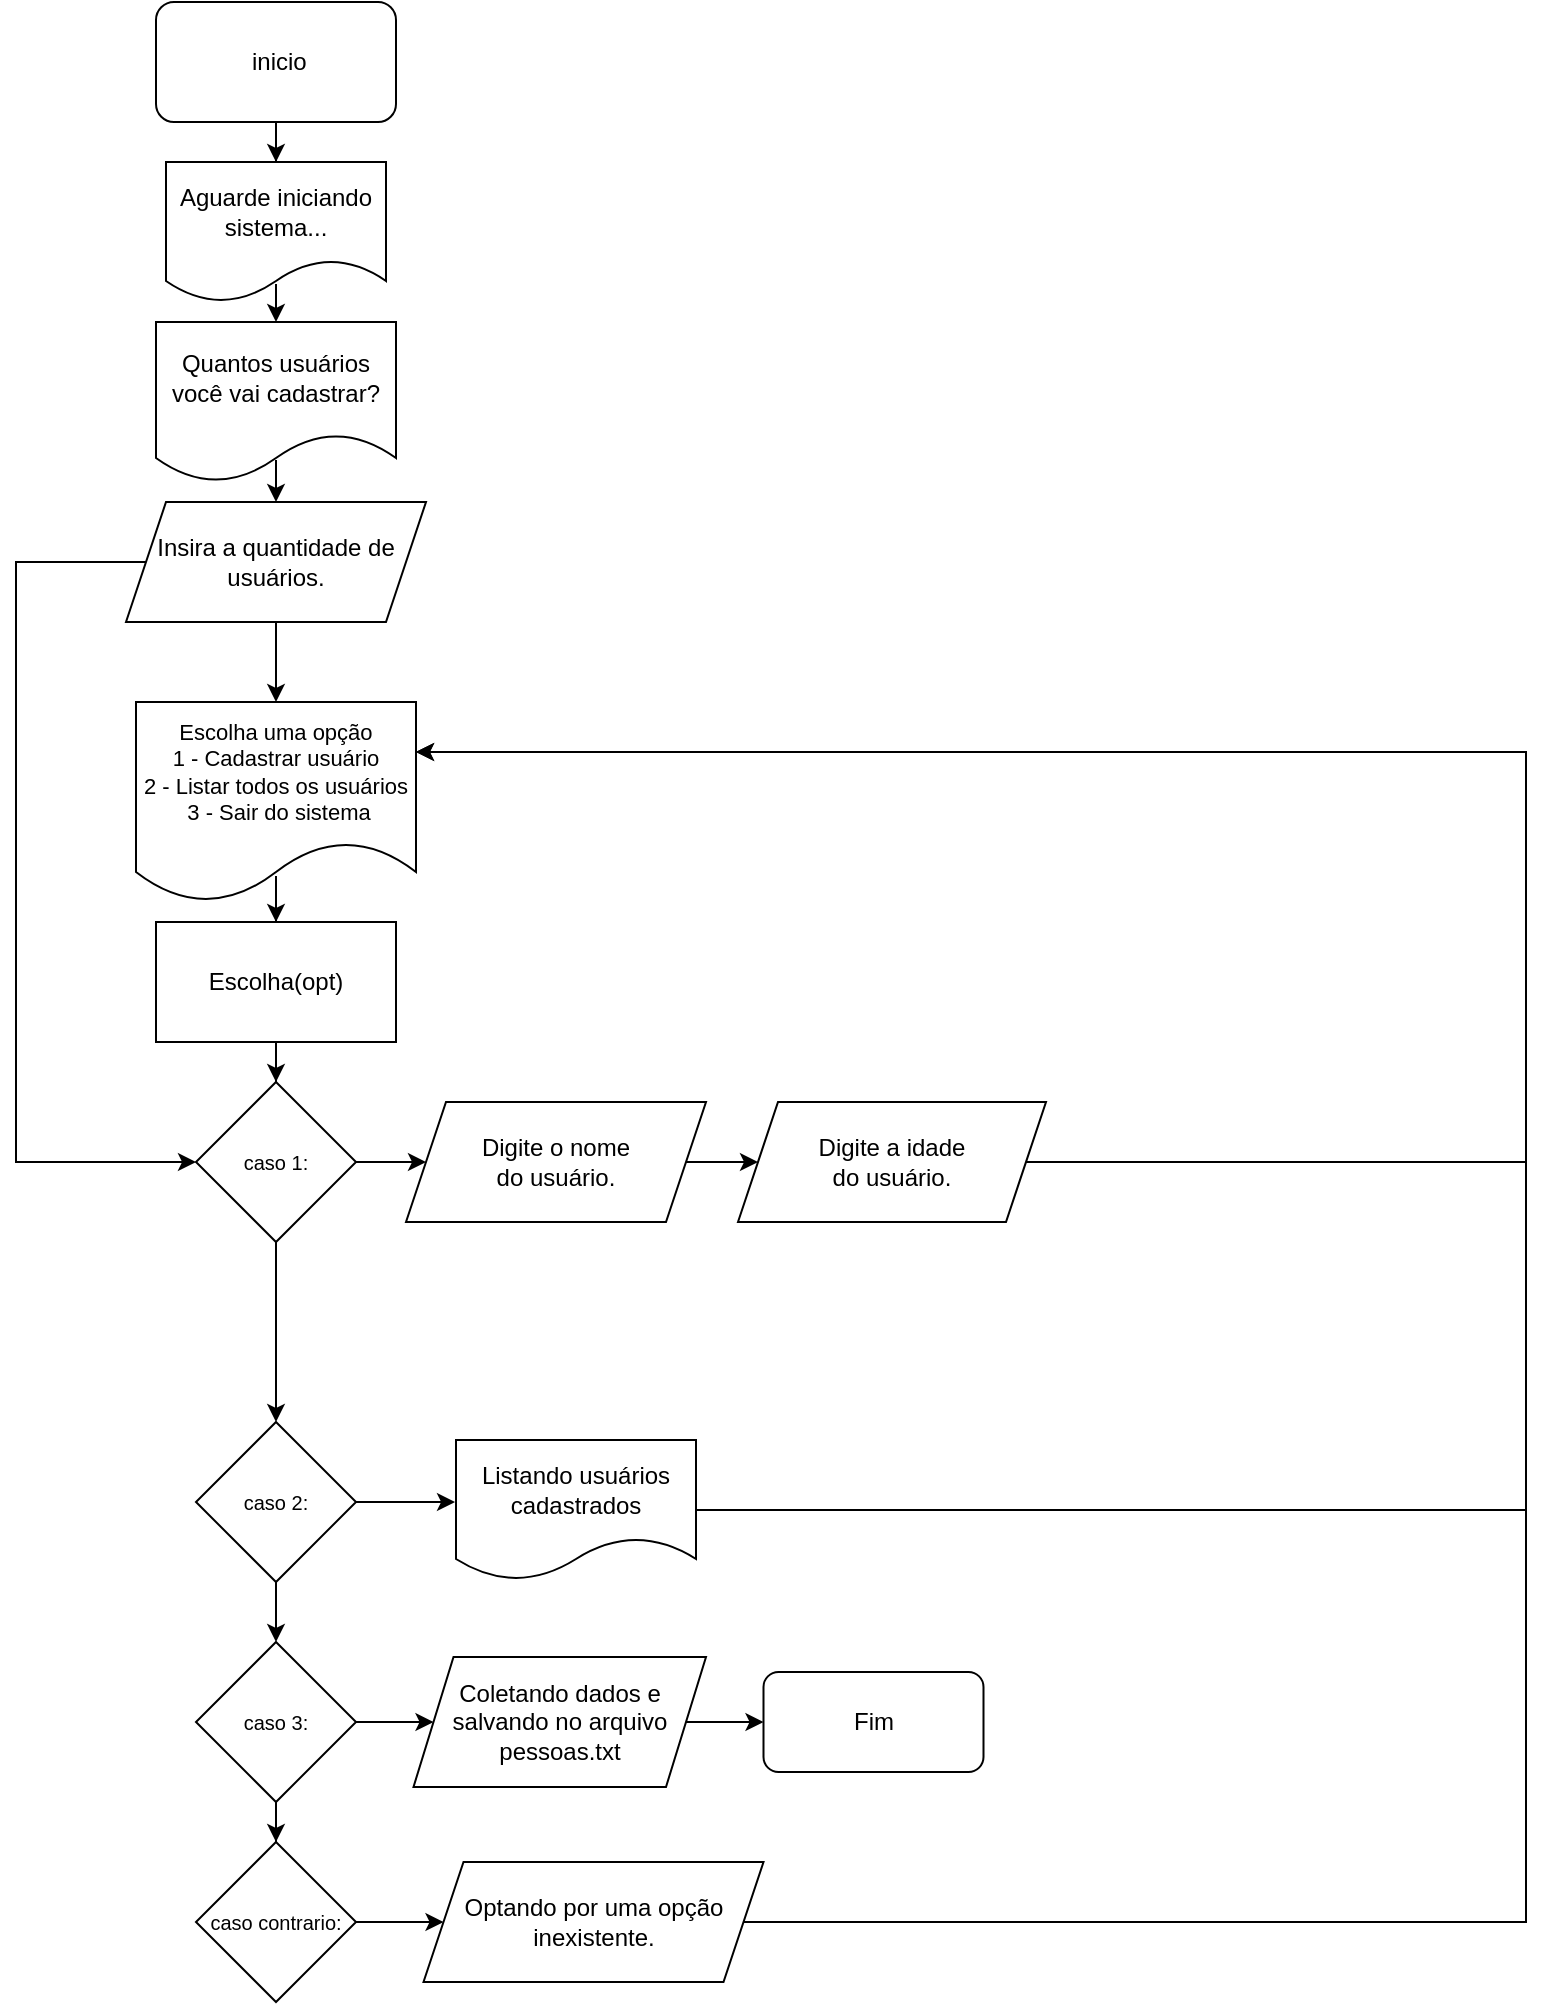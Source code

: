 <mxfile version="20.0.0" type="device"><diagram id="xAZqlchbeGkuY3kcdyr8" name="Page-1"><mxGraphModel dx="942" dy="535" grid="1" gridSize="10" guides="1" tooltips="1" connect="1" arrows="1" fold="1" page="1" pageScale="1" pageWidth="827" pageHeight="1169" math="0" shadow="0"><root><mxCell id="0"/><mxCell id="1" parent="0"/><mxCell id="yXA7RpWp5Lwxf-2VU9Ry-73" value="" style="edgeStyle=orthogonalEdgeStyle;rounded=0;orthogonalLoop=1;jettySize=auto;html=1;" parent="1" source="8uG61-TOzGcdwW39T3SR-1" target="yXA7RpWp5Lwxf-2VU9Ry-72" edge="1"><mxGeometry relative="1" as="geometry"/></mxCell><mxCell id="8uG61-TOzGcdwW39T3SR-1" value="&lt;font style=&quot;vertical-align: inherit;&quot;&gt;&lt;font style=&quot;vertical-align: inherit;&quot;&gt;&lt;font style=&quot;vertical-align: inherit;&quot;&gt;&lt;font style=&quot;vertical-align: inherit;&quot;&gt;&amp;nbsp;inicio&lt;/font&gt;&lt;/font&gt;&lt;/font&gt;&lt;/font&gt;" style="rounded=1;whiteSpace=wrap;html=1;" parent="1" vertex="1"><mxGeometry x="100" width="120" height="60" as="geometry"/></mxCell><mxCell id="8uG61-TOzGcdwW39T3SR-5" value="" style="edgeStyle=none;rounded=0;orthogonalLoop=1;jettySize=auto;html=1;exitX=0.5;exitY=0.863;exitDx=0;exitDy=0;exitPerimeter=0;" parent="1" source="8uG61-TOzGcdwW39T3SR-2" target="8uG61-TOzGcdwW39T3SR-4" edge="1"><mxGeometry relative="1" as="geometry"/></mxCell><mxCell id="8uG61-TOzGcdwW39T3SR-2" value="&lt;font style=&quot;vertical-align: inherit;&quot;&gt;&lt;font style=&quot;vertical-align: inherit;&quot;&gt;&lt;font style=&quot;vertical-align: inherit;&quot;&gt;&lt;font style=&quot;vertical-align: inherit;&quot;&gt;Quantos usuários você vai cadastrar?&lt;/font&gt;&lt;/font&gt;&lt;/font&gt;&lt;/font&gt;" style="shape=document;whiteSpace=wrap;html=1;boundedLbl=1;" parent="1" vertex="1"><mxGeometry x="100" y="160" width="120" height="80" as="geometry"/></mxCell><mxCell id="yXA7RpWp5Lwxf-2VU9Ry-63" style="edgeStyle=orthogonalEdgeStyle;rounded=0;orthogonalLoop=1;jettySize=auto;html=1;entryX=0;entryY=0.5;entryDx=0;entryDy=0;exitX=0;exitY=0.5;exitDx=0;exitDy=0;" parent="1" source="8uG61-TOzGcdwW39T3SR-4" target="8uG61-TOzGcdwW39T3SR-23" edge="1"><mxGeometry relative="1" as="geometry"><Array as="points"><mxPoint x="30" y="280"/><mxPoint x="30" y="580"/></Array></mxGeometry></mxCell><mxCell id="yXA7RpWp5Lwxf-2VU9Ry-65" value="" style="edgeStyle=orthogonalEdgeStyle;rounded=0;orthogonalLoop=1;jettySize=auto;html=1;" parent="1" source="8uG61-TOzGcdwW39T3SR-4" target="8uG61-TOzGcdwW39T3SR-13" edge="1"><mxGeometry relative="1" as="geometry"/></mxCell><mxCell id="8uG61-TOzGcdwW39T3SR-4" value="Insira a quantidade de usuários." style="shape=parallelogram;perimeter=parallelogramPerimeter;whiteSpace=wrap;html=1;fixedSize=1;" parent="1" vertex="1"><mxGeometry x="85" y="250" width="150" height="60" as="geometry"/></mxCell><mxCell id="8uG61-TOzGcdwW39T3SR-8" value="" style="edgeStyle=none;rounded=0;orthogonalLoop=1;jettySize=auto;html=1;fontSize=8;" parent="1" target="8uG61-TOzGcdwW39T3SR-2" edge="1"><mxGeometry relative="1" as="geometry"><mxPoint x="160" y="141" as="sourcePoint"/></mxGeometry></mxCell><mxCell id="yXA7RpWp5Lwxf-2VU9Ry-70" value="" style="edgeStyle=orthogonalEdgeStyle;rounded=0;orthogonalLoop=1;jettySize=auto;html=1;exitX=0.5;exitY=0.87;exitDx=0;exitDy=0;exitPerimeter=0;" parent="1" source="8uG61-TOzGcdwW39T3SR-13" target="8uG61-TOzGcdwW39T3SR-20" edge="1"><mxGeometry relative="1" as="geometry"/></mxCell><mxCell id="8uG61-TOzGcdwW39T3SR-13" value="&lt;font style=&quot;font-size: 11px;&quot;&gt;Escolha uma opção &lt;br&gt;1 - Cadastrar usuário &lt;br&gt;2 - Listar todos os usuários&lt;br&gt;&amp;nbsp;3 - Sair do sistema&lt;/font&gt;" style="shape=document;whiteSpace=wrap;html=1;boundedLbl=1;fontSize=8;" parent="1" vertex="1"><mxGeometry x="90" y="350" width="140" height="100" as="geometry"/></mxCell><mxCell id="8uG61-TOzGcdwW39T3SR-24" value="" style="edgeStyle=orthogonalEdgeStyle;rounded=0;orthogonalLoop=1;jettySize=auto;html=1;fontSize=10;" parent="1" source="8uG61-TOzGcdwW39T3SR-20" target="8uG61-TOzGcdwW39T3SR-23" edge="1"><mxGeometry relative="1" as="geometry"/></mxCell><mxCell id="8uG61-TOzGcdwW39T3SR-20" value="&lt;font style=&quot;font-size: 12px;&quot;&gt;Escolha(opt)&lt;/font&gt;" style="rounded=0;whiteSpace=wrap;html=1;fontSize=8;" parent="1" vertex="1"><mxGeometry x="100" y="460" width="120" height="60" as="geometry"/></mxCell><mxCell id="I-DtXoraDte9cK_iHEi3-7" value="" style="edgeStyle=orthogonalEdgeStyle;rounded=0;orthogonalLoop=1;jettySize=auto;html=1;" parent="1" source="8uG61-TOzGcdwW39T3SR-23" target="I-DtXoraDte9cK_iHEi3-6" edge="1"><mxGeometry relative="1" as="geometry"/></mxCell><mxCell id="yXA7RpWp5Lwxf-2VU9Ry-71" value="" style="edgeStyle=orthogonalEdgeStyle;rounded=0;orthogonalLoop=1;jettySize=auto;html=1;" parent="1" source="8uG61-TOzGcdwW39T3SR-23" target="CuBNrVcae2hf4ZmBvCdD-5" edge="1"><mxGeometry relative="1" as="geometry"/></mxCell><mxCell id="8uG61-TOzGcdwW39T3SR-23" value="caso 1:" style="rhombus;whiteSpace=wrap;html=1;fontSize=10;" parent="1" vertex="1"><mxGeometry x="120" y="540" width="80" height="80" as="geometry"/></mxCell><mxCell id="I-DtXoraDte9cK_iHEi3-9" value="" style="edgeStyle=orthogonalEdgeStyle;rounded=0;orthogonalLoop=1;jettySize=auto;html=1;entryX=-0.004;entryY=0.443;entryDx=0;entryDy=0;entryPerimeter=0;" parent="1" source="I-DtXoraDte9cK_iHEi3-6" target="yXA7RpWp5Lwxf-2VU9Ry-75" edge="1"><mxGeometry relative="1" as="geometry"><mxPoint x="368.5" y="750" as="targetPoint"/></mxGeometry></mxCell><mxCell id="I-DtXoraDte9cK_iHEi3-15" value="" style="edgeStyle=orthogonalEdgeStyle;rounded=0;orthogonalLoop=1;jettySize=auto;html=1;fontSize=12;" parent="1" source="I-DtXoraDte9cK_iHEi3-6" target="I-DtXoraDte9cK_iHEi3-14" edge="1"><mxGeometry relative="1" as="geometry"/></mxCell><mxCell id="I-DtXoraDte9cK_iHEi3-6" value="caso 2:" style="rhombus;whiteSpace=wrap;html=1;fontSize=10;" parent="1" vertex="1"><mxGeometry x="120" y="710" width="80" height="80" as="geometry"/></mxCell><mxCell id="I-DtXoraDte9cK_iHEi3-23" value="" style="edgeStyle=orthogonalEdgeStyle;rounded=0;orthogonalLoop=1;jettySize=auto;html=1;fontSize=12;" parent="1" source="I-DtXoraDte9cK_iHEi3-14" target="I-DtXoraDte9cK_iHEi3-22" edge="1"><mxGeometry relative="1" as="geometry"/></mxCell><mxCell id="TBUG3Djh4x4kQ9jAztEd-4" value="" style="edgeStyle=orthogonalEdgeStyle;rounded=0;orthogonalLoop=1;jettySize=auto;html=1;" edge="1" parent="1" source="I-DtXoraDte9cK_iHEi3-14" target="TBUG3Djh4x4kQ9jAztEd-1"><mxGeometry relative="1" as="geometry"/></mxCell><mxCell id="I-DtXoraDte9cK_iHEi3-14" value="caso 3:" style="rhombus;whiteSpace=wrap;html=1;fontSize=10;" parent="1" vertex="1"><mxGeometry x="120" y="820" width="80" height="80" as="geometry"/></mxCell><mxCell id="I-DtXoraDte9cK_iHEi3-20" value="Fim" style="rounded=1;whiteSpace=wrap;html=1;fontSize=12;" parent="1" vertex="1"><mxGeometry x="403.75" y="835" width="110" height="50" as="geometry"/></mxCell><mxCell id="I-DtXoraDte9cK_iHEi3-31" value="" style="edgeStyle=orthogonalEdgeStyle;rounded=0;orthogonalLoop=1;jettySize=auto;html=1;fontSize=11;entryX=0;entryY=0.5;entryDx=0;entryDy=0;" parent="1" source="I-DtXoraDte9cK_iHEi3-22" target="CuBNrVcae2hf4ZmBvCdD-22" edge="1"><mxGeometry relative="1" as="geometry"><mxPoint x="240.88" y="960.069" as="targetPoint"/></mxGeometry></mxCell><mxCell id="I-DtXoraDte9cK_iHEi3-22" value="caso contrario:" style="rhombus;whiteSpace=wrap;html=1;fontSize=10;" parent="1" vertex="1"><mxGeometry x="120" y="920" width="80" height="80" as="geometry"/></mxCell><mxCell id="CuBNrVcae2hf4ZmBvCdD-7" style="edgeStyle=none;rounded=0;orthogonalLoop=1;jettySize=auto;html=1;exitX=1;exitY=0.5;exitDx=0;exitDy=0;fontSize=11;entryX=0;entryY=0.5;entryDx=0;entryDy=0;" parent="1" source="CuBNrVcae2hf4ZmBvCdD-5" target="CuBNrVcae2hf4ZmBvCdD-6" edge="1"><mxGeometry relative="1" as="geometry"><mxPoint x="395" y="580" as="targetPoint"/></mxGeometry></mxCell><mxCell id="CuBNrVcae2hf4ZmBvCdD-5" value="Digite o nome&lt;br&gt;do usuário." style="shape=parallelogram;perimeter=parallelogramPerimeter;whiteSpace=wrap;html=1;fixedSize=1;" parent="1" vertex="1"><mxGeometry x="225" y="550" width="150" height="60" as="geometry"/></mxCell><mxCell id="CuBNrVcae2hf4ZmBvCdD-6" value="Digite a idade&lt;br&gt;do usuário." style="shape=parallelogram;perimeter=parallelogramPerimeter;whiteSpace=wrap;html=1;fixedSize=1;" parent="1" vertex="1"><mxGeometry x="391" y="550" width="154" height="60" as="geometry"/></mxCell><mxCell id="CuBNrVcae2hf4ZmBvCdD-21" style="edgeStyle=orthogonalEdgeStyle;rounded=0;orthogonalLoop=1;jettySize=auto;html=1;exitX=1;exitY=0.5;exitDx=0;exitDy=0;entryX=1;entryY=0.25;entryDx=0;entryDy=0;fontSize=11;" parent="1" source="yXA7RpWp5Lwxf-2VU9Ry-75" target="8uG61-TOzGcdwW39T3SR-13" edge="1"><mxGeometry relative="1" as="geometry"><Array as="points"><mxPoint x="785" y="754"/><mxPoint x="785" y="375"/></Array><mxPoint x="518.5" y="750" as="sourcePoint"/></mxGeometry></mxCell><mxCell id="CuBNrVcae2hf4ZmBvCdD-23" style="edgeStyle=orthogonalEdgeStyle;rounded=0;orthogonalLoop=1;jettySize=auto;html=1;exitX=1;exitY=0.5;exitDx=0;exitDy=0;fontSize=11;entryX=1;entryY=0.25;entryDx=0;entryDy=0;" parent="1" source="CuBNrVcae2hf4ZmBvCdD-22" target="8uG61-TOzGcdwW39T3SR-13" edge="1"><mxGeometry relative="1" as="geometry"><mxPoint x="225" y="400" as="targetPoint"/><mxPoint x="393.75" y="990" as="sourcePoint"/><Array as="points"><mxPoint x="785" y="960"/><mxPoint x="785" y="375"/></Array></mxGeometry></mxCell><mxCell id="CuBNrVcae2hf4ZmBvCdD-22" value="Optando por uma opção&lt;br&gt;inexistente." style="shape=parallelogram;perimeter=parallelogramPerimeter;whiteSpace=wrap;html=1;fixedSize=1;" parent="1" vertex="1"><mxGeometry x="233.75" y="930" width="170" height="60" as="geometry"/></mxCell><mxCell id="yXA7RpWp5Lwxf-2VU9Ry-72" value="Aguarde iniciando sistema..." style="shape=document;whiteSpace=wrap;html=1;boundedLbl=1;" parent="1" vertex="1"><mxGeometry x="105" y="80" width="110" height="70" as="geometry"/></mxCell><mxCell id="yXA7RpWp5Lwxf-2VU9Ry-74" value="" style="endArrow=none;html=1;rounded=0;exitX=1;exitY=0.5;exitDx=0;exitDy=0;" parent="1" source="CuBNrVcae2hf4ZmBvCdD-6" edge="1"><mxGeometry width="50" height="50" relative="1" as="geometry"><mxPoint x="540" y="580" as="sourcePoint"/><mxPoint x="785" y="580" as="targetPoint"/></mxGeometry></mxCell><mxCell id="yXA7RpWp5Lwxf-2VU9Ry-75" value="Listando usuários cadastrados" style="shape=document;whiteSpace=wrap;html=1;boundedLbl=1;" parent="1" vertex="1"><mxGeometry x="250" y="719" width="120" height="70" as="geometry"/></mxCell><mxCell id="TBUG3Djh4x4kQ9jAztEd-5" value="" style="edgeStyle=orthogonalEdgeStyle;rounded=0;orthogonalLoop=1;jettySize=auto;html=1;" edge="1" parent="1" source="TBUG3Djh4x4kQ9jAztEd-1" target="I-DtXoraDte9cK_iHEi3-20"><mxGeometry relative="1" as="geometry"/></mxCell><mxCell id="TBUG3Djh4x4kQ9jAztEd-1" value="Coletando dados e salvando no arquivo pessoas.txt" style="shape=parallelogram;perimeter=parallelogramPerimeter;whiteSpace=wrap;html=1;fixedSize=1;" vertex="1" parent="1"><mxGeometry x="228.75" y="827.5" width="146.25" height="65" as="geometry"/></mxCell></root></mxGraphModel></diagram></mxfile>